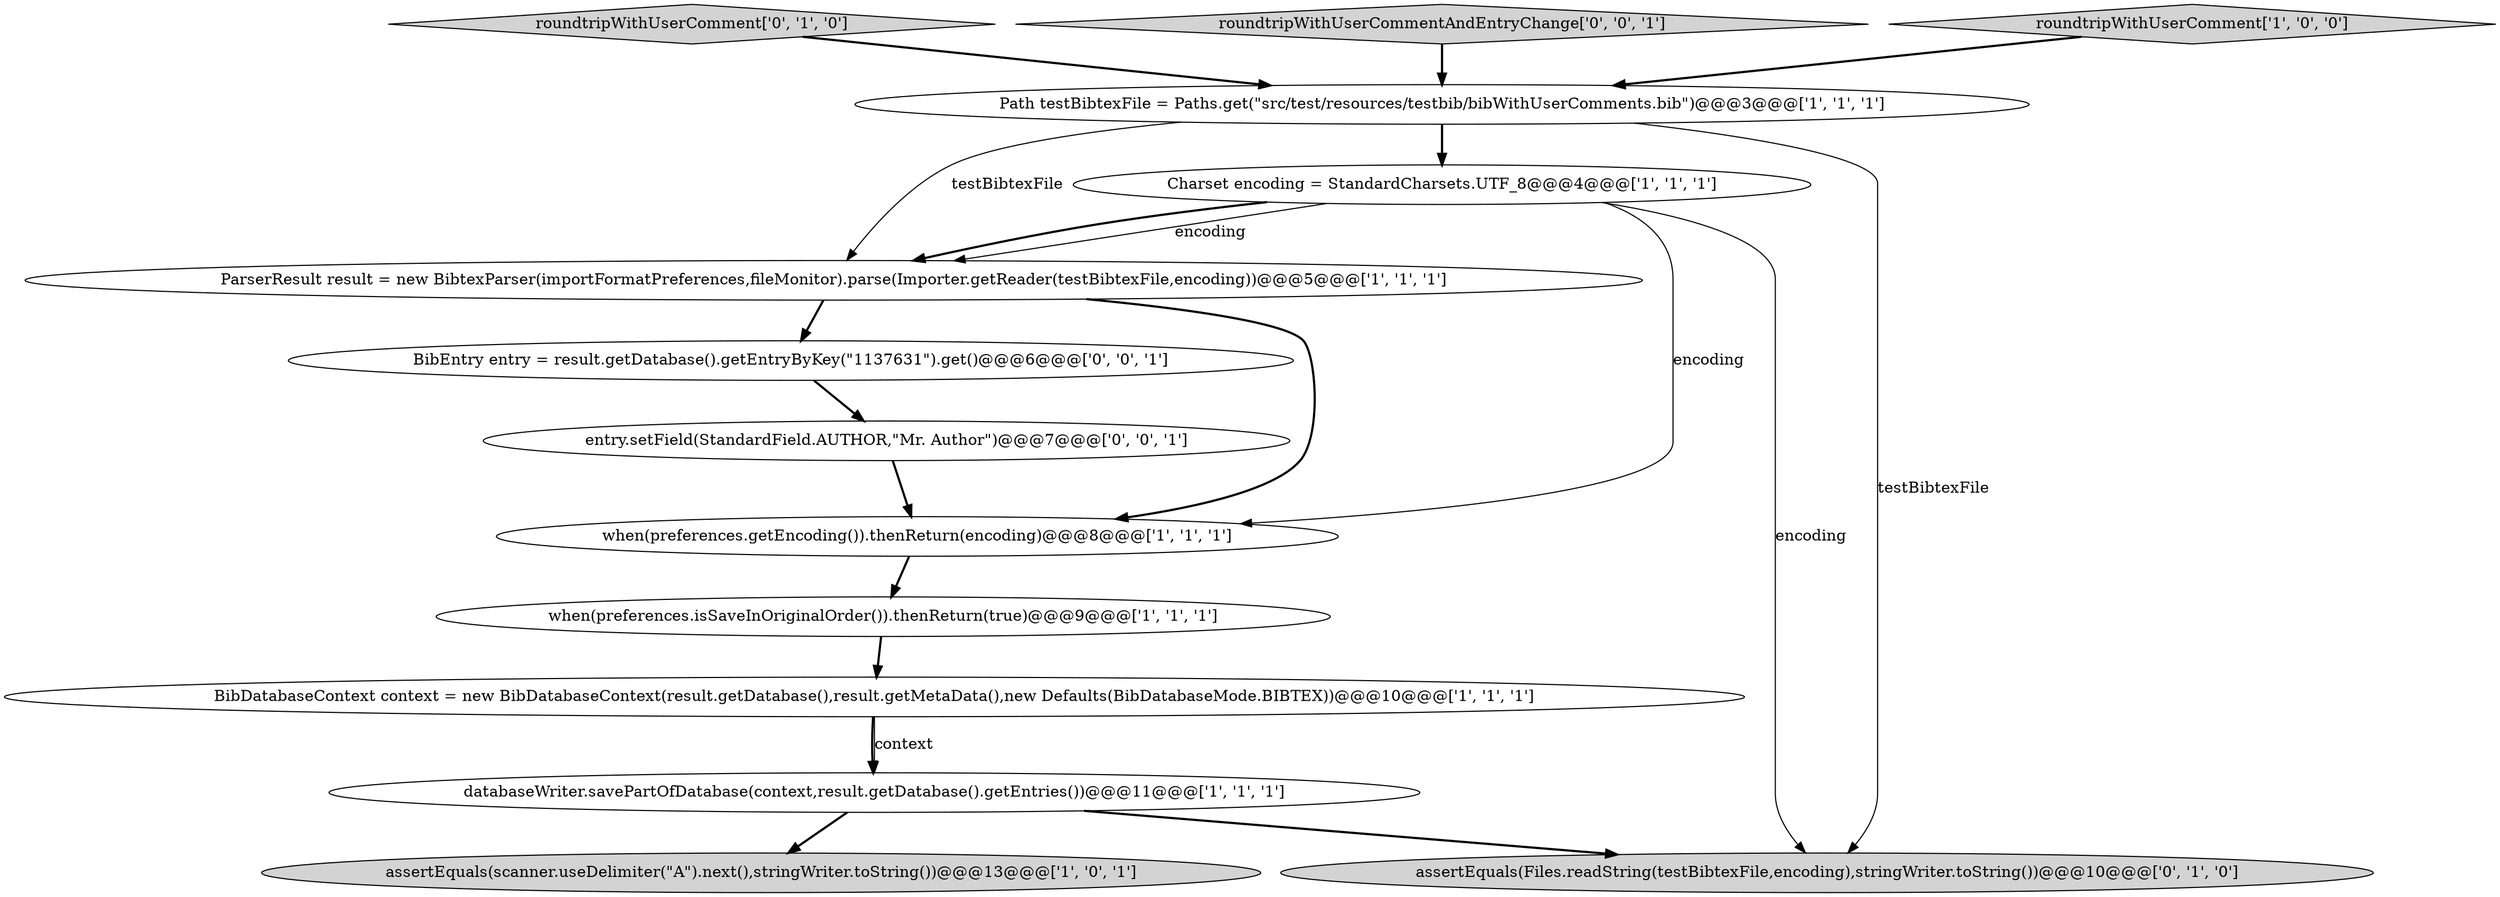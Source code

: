 digraph {
10 [style = filled, label = "roundtripWithUserComment['0', '1', '0']", fillcolor = lightgray, shape = diamond image = "AAA0AAABBB2BBB"];
12 [style = filled, label = "roundtripWithUserCommentAndEntryChange['0', '0', '1']", fillcolor = lightgray, shape = diamond image = "AAA0AAABBB3BBB"];
13 [style = filled, label = "BibEntry entry = result.getDatabase().getEntryByKey(\"1137631\").get()@@@6@@@['0', '0', '1']", fillcolor = white, shape = ellipse image = "AAA0AAABBB3BBB"];
5 [style = filled, label = "databaseWriter.savePartOfDatabase(context,result.getDatabase().getEntries())@@@11@@@['1', '1', '1']", fillcolor = white, shape = ellipse image = "AAA0AAABBB1BBB"];
2 [style = filled, label = "ParserResult result = new BibtexParser(importFormatPreferences,fileMonitor).parse(Importer.getReader(testBibtexFile,encoding))@@@5@@@['1', '1', '1']", fillcolor = white, shape = ellipse image = "AAA0AAABBB1BBB"];
6 [style = filled, label = "when(preferences.getEncoding()).thenReturn(encoding)@@@8@@@['1', '1', '1']", fillcolor = white, shape = ellipse image = "AAA0AAABBB1BBB"];
11 [style = filled, label = "entry.setField(StandardField.AUTHOR,\"Mr. Author\")@@@7@@@['0', '0', '1']", fillcolor = white, shape = ellipse image = "AAA0AAABBB3BBB"];
3 [style = filled, label = "roundtripWithUserComment['1', '0', '0']", fillcolor = lightgray, shape = diamond image = "AAA0AAABBB1BBB"];
9 [style = filled, label = "assertEquals(Files.readString(testBibtexFile,encoding),stringWriter.toString())@@@10@@@['0', '1', '0']", fillcolor = lightgray, shape = ellipse image = "AAA1AAABBB2BBB"];
7 [style = filled, label = "Charset encoding = StandardCharsets.UTF_8@@@4@@@['1', '1', '1']", fillcolor = white, shape = ellipse image = "AAA0AAABBB1BBB"];
8 [style = filled, label = "BibDatabaseContext context = new BibDatabaseContext(result.getDatabase(),result.getMetaData(),new Defaults(BibDatabaseMode.BIBTEX))@@@10@@@['1', '1', '1']", fillcolor = white, shape = ellipse image = "AAA0AAABBB1BBB"];
1 [style = filled, label = "assertEquals(scanner.useDelimiter(\"\A\").next(),stringWriter.toString())@@@13@@@['1', '0', '1']", fillcolor = lightgray, shape = ellipse image = "AAA0AAABBB1BBB"];
0 [style = filled, label = "when(preferences.isSaveInOriginalOrder()).thenReturn(true)@@@9@@@['1', '1', '1']", fillcolor = white, shape = ellipse image = "AAA0AAABBB1BBB"];
4 [style = filled, label = "Path testBibtexFile = Paths.get(\"src/test/resources/testbib/bibWithUserComments.bib\")@@@3@@@['1', '1', '1']", fillcolor = white, shape = ellipse image = "AAA0AAABBB1BBB"];
2->6 [style = bold, label=""];
6->0 [style = bold, label=""];
12->4 [style = bold, label=""];
8->5 [style = solid, label="context"];
2->13 [style = bold, label=""];
13->11 [style = bold, label=""];
4->9 [style = solid, label="testBibtexFile"];
7->2 [style = solid, label="encoding"];
7->6 [style = solid, label="encoding"];
4->7 [style = bold, label=""];
0->8 [style = bold, label=""];
10->4 [style = bold, label=""];
8->5 [style = bold, label=""];
5->9 [style = bold, label=""];
11->6 [style = bold, label=""];
4->2 [style = solid, label="testBibtexFile"];
3->4 [style = bold, label=""];
7->9 [style = solid, label="encoding"];
5->1 [style = bold, label=""];
7->2 [style = bold, label=""];
}
